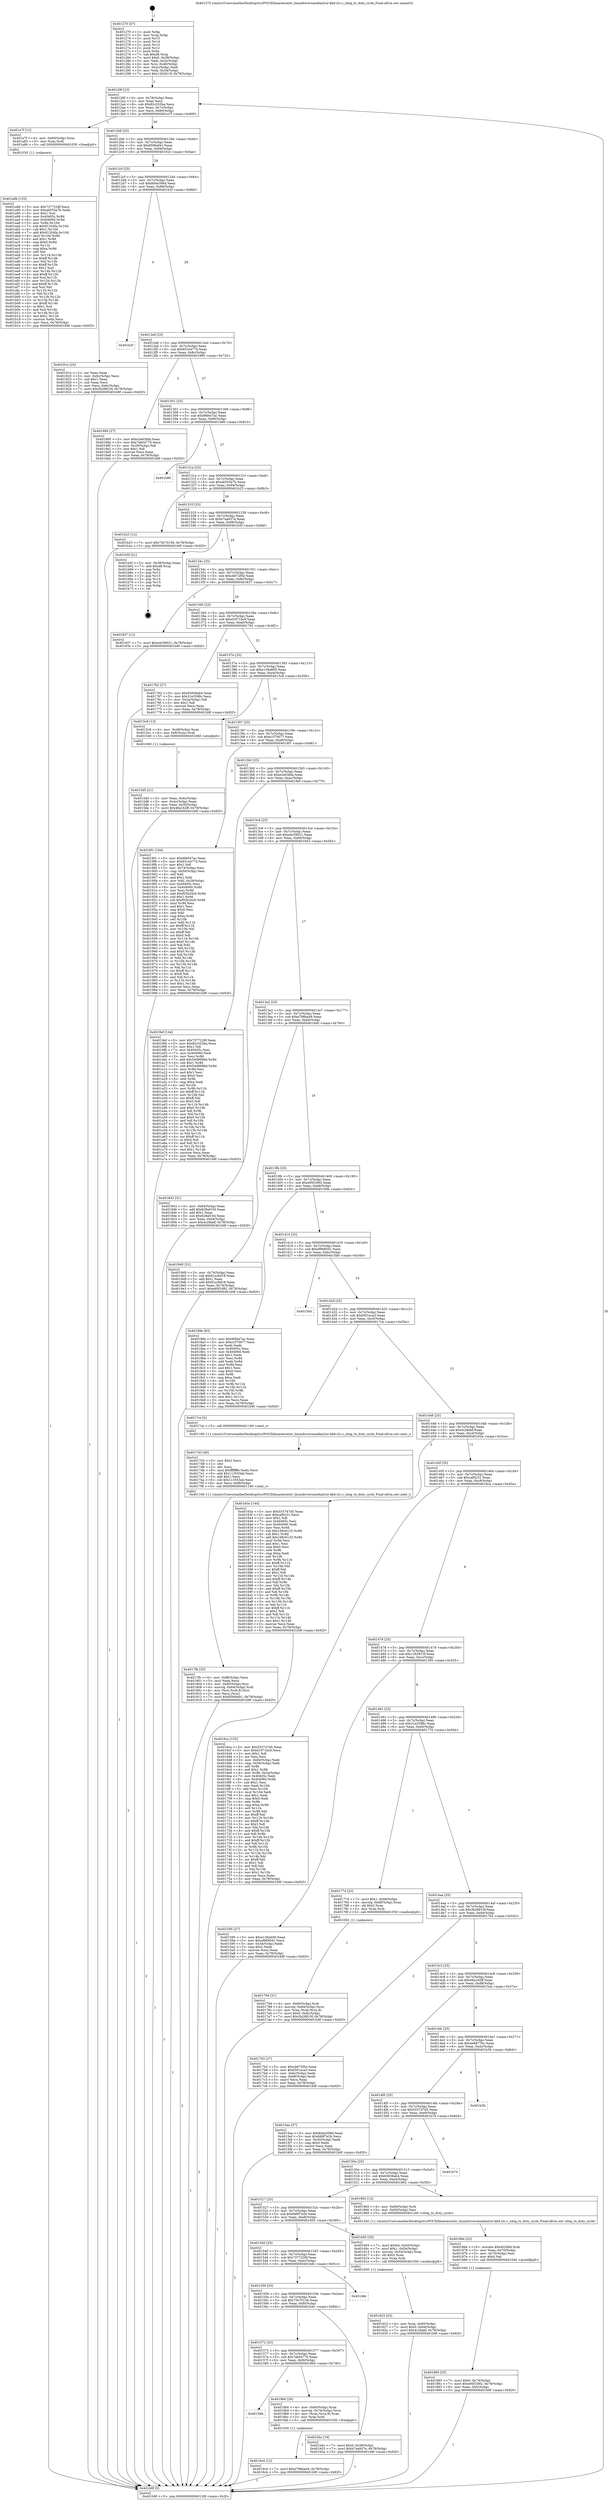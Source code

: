 digraph "0x401270" {
  label = "0x401270 (/mnt/c/Users/mathe/Desktop/tcc/POCII/binaries/extr_linuxdriversmediai2cir-kbd-i2c.c_zilog_tx_duty_cycle_Final-ollvm.out::main(0))"
  labelloc = "t"
  node[shape=record]

  Entry [label="",width=0.3,height=0.3,shape=circle,fillcolor=black,style=filled]
  "0x40129f" [label="{
     0x40129f [23]\l
     | [instrs]\l
     &nbsp;&nbsp;0x40129f \<+3\>: mov -0x78(%rbp),%eax\l
     &nbsp;&nbsp;0x4012a2 \<+2\>: mov %eax,%ecx\l
     &nbsp;&nbsp;0x4012a4 \<+6\>: sub $0x82c553ba,%ecx\l
     &nbsp;&nbsp;0x4012aa \<+3\>: mov %eax,-0x7c(%rbp)\l
     &nbsp;&nbsp;0x4012ad \<+3\>: mov %ecx,-0x80(%rbp)\l
     &nbsp;&nbsp;0x4012b0 \<+6\>: je 0000000000401a7f \<main+0x80f\>\l
  }"]
  "0x401a7f" [label="{
     0x401a7f [12]\l
     | [instrs]\l
     &nbsp;&nbsp;0x401a7f \<+4\>: mov -0x60(%rbp),%rax\l
     &nbsp;&nbsp;0x401a83 \<+3\>: mov %rax,%rdi\l
     &nbsp;&nbsp;0x401a86 \<+5\>: call 0000000000401030 \<free@plt\>\l
     | [calls]\l
     &nbsp;&nbsp;0x401030 \{1\} (unknown)\l
  }"]
  "0x4012b6" [label="{
     0x4012b6 [25]\l
     | [instrs]\l
     &nbsp;&nbsp;0x4012b6 \<+5\>: jmp 00000000004012bb \<main+0x4b\>\l
     &nbsp;&nbsp;0x4012bb \<+3\>: mov -0x7c(%rbp),%eax\l
     &nbsp;&nbsp;0x4012be \<+5\>: sub $0x8590af41,%eax\l
     &nbsp;&nbsp;0x4012c3 \<+6\>: mov %eax,-0x84(%rbp)\l
     &nbsp;&nbsp;0x4012c9 \<+6\>: je 000000000040181e \<main+0x5ae\>\l
  }"]
  Exit [label="",width=0.3,height=0.3,shape=circle,fillcolor=black,style=filled,peripheries=2]
  "0x40181e" [label="{
     0x40181e [25]\l
     | [instrs]\l
     &nbsp;&nbsp;0x40181e \<+2\>: xor %eax,%eax\l
     &nbsp;&nbsp;0x401820 \<+3\>: mov -0x6c(%rbp),%ecx\l
     &nbsp;&nbsp;0x401823 \<+3\>: sub $0x1,%eax\l
     &nbsp;&nbsp;0x401826 \<+2\>: sub %eax,%ecx\l
     &nbsp;&nbsp;0x401828 \<+3\>: mov %ecx,-0x6c(%rbp)\l
     &nbsp;&nbsp;0x40182b \<+7\>: movl $0x3b28810f,-0x78(%rbp)\l
     &nbsp;&nbsp;0x401832 \<+5\>: jmp 0000000000401b9f \<main+0x92f\>\l
  }"]
  "0x4012cf" [label="{
     0x4012cf [25]\l
     | [instrs]\l
     &nbsp;&nbsp;0x4012cf \<+5\>: jmp 00000000004012d4 \<main+0x64\>\l
     &nbsp;&nbsp;0x4012d4 \<+3\>: mov -0x7c(%rbp),%eax\l
     &nbsp;&nbsp;0x4012d7 \<+5\>: sub $0x8d4e399d,%eax\l
     &nbsp;&nbsp;0x4012dc \<+6\>: mov %eax,-0x88(%rbp)\l
     &nbsp;&nbsp;0x4012e2 \<+6\>: je 0000000000401b2f \<main+0x8bf\>\l
  }"]
  "0x401a8b" [label="{
     0x401a8b [152]\l
     | [instrs]\l
     &nbsp;&nbsp;0x401a8b \<+5\>: mov $0x7377228f,%ecx\l
     &nbsp;&nbsp;0x401a90 \<+5\>: mov $0xab555a7b,%edx\l
     &nbsp;&nbsp;0x401a95 \<+3\>: mov $0x1,%sil\l
     &nbsp;&nbsp;0x401a98 \<+8\>: mov 0x40405c,%r8d\l
     &nbsp;&nbsp;0x401aa0 \<+8\>: mov 0x404060,%r9d\l
     &nbsp;&nbsp;0x401aa8 \<+3\>: mov %r8d,%r10d\l
     &nbsp;&nbsp;0x401aab \<+7\>: sub $0x91204fa,%r10d\l
     &nbsp;&nbsp;0x401ab2 \<+4\>: sub $0x1,%r10d\l
     &nbsp;&nbsp;0x401ab6 \<+7\>: add $0x91204fa,%r10d\l
     &nbsp;&nbsp;0x401abd \<+4\>: imul %r10d,%r8d\l
     &nbsp;&nbsp;0x401ac1 \<+4\>: and $0x1,%r8d\l
     &nbsp;&nbsp;0x401ac5 \<+4\>: cmp $0x0,%r8d\l
     &nbsp;&nbsp;0x401ac9 \<+4\>: sete %r11b\l
     &nbsp;&nbsp;0x401acd \<+4\>: cmp $0xa,%r9d\l
     &nbsp;&nbsp;0x401ad1 \<+3\>: setl %bl\l
     &nbsp;&nbsp;0x401ad4 \<+3\>: mov %r11b,%r14b\l
     &nbsp;&nbsp;0x401ad7 \<+4\>: xor $0xff,%r14b\l
     &nbsp;&nbsp;0x401adb \<+3\>: mov %bl,%r15b\l
     &nbsp;&nbsp;0x401ade \<+4\>: xor $0xff,%r15b\l
     &nbsp;&nbsp;0x401ae2 \<+4\>: xor $0x1,%sil\l
     &nbsp;&nbsp;0x401ae6 \<+3\>: mov %r14b,%r12b\l
     &nbsp;&nbsp;0x401ae9 \<+4\>: and $0xff,%r12b\l
     &nbsp;&nbsp;0x401aed \<+3\>: and %sil,%r11b\l
     &nbsp;&nbsp;0x401af0 \<+3\>: mov %r15b,%r13b\l
     &nbsp;&nbsp;0x401af3 \<+4\>: and $0xff,%r13b\l
     &nbsp;&nbsp;0x401af7 \<+3\>: and %sil,%bl\l
     &nbsp;&nbsp;0x401afa \<+3\>: or %r11b,%r12b\l
     &nbsp;&nbsp;0x401afd \<+3\>: or %bl,%r13b\l
     &nbsp;&nbsp;0x401b00 \<+3\>: xor %r13b,%r12b\l
     &nbsp;&nbsp;0x401b03 \<+3\>: or %r15b,%r14b\l
     &nbsp;&nbsp;0x401b06 \<+4\>: xor $0xff,%r14b\l
     &nbsp;&nbsp;0x401b0a \<+4\>: or $0x1,%sil\l
     &nbsp;&nbsp;0x401b0e \<+3\>: and %sil,%r14b\l
     &nbsp;&nbsp;0x401b11 \<+3\>: or %r14b,%r12b\l
     &nbsp;&nbsp;0x401b14 \<+4\>: test $0x1,%r12b\l
     &nbsp;&nbsp;0x401b18 \<+3\>: cmovne %edx,%ecx\l
     &nbsp;&nbsp;0x401b1b \<+3\>: mov %ecx,-0x78(%rbp)\l
     &nbsp;&nbsp;0x401b1e \<+5\>: jmp 0000000000401b9f \<main+0x92f\>\l
  }"]
  "0x401b2f" [label="{
     0x401b2f\l
  }", style=dashed]
  "0x4012e8" [label="{
     0x4012e8 [25]\l
     | [instrs]\l
     &nbsp;&nbsp;0x4012e8 \<+5\>: jmp 00000000004012ed \<main+0x7d\>\l
     &nbsp;&nbsp;0x4012ed \<+3\>: mov -0x7c(%rbp),%eax\l
     &nbsp;&nbsp;0x4012f0 \<+5\>: sub $0x931e4774,%eax\l
     &nbsp;&nbsp;0x4012f5 \<+6\>: mov %eax,-0x8c(%rbp)\l
     &nbsp;&nbsp;0x4012fb \<+6\>: je 0000000000401995 \<main+0x725\>\l
  }"]
  "0x4019c4" [label="{
     0x4019c4 [12]\l
     | [instrs]\l
     &nbsp;&nbsp;0x4019c4 \<+7\>: movl $0xe798ba49,-0x78(%rbp)\l
     &nbsp;&nbsp;0x4019cb \<+5\>: jmp 0000000000401b9f \<main+0x92f\>\l
  }"]
  "0x401995" [label="{
     0x401995 [27]\l
     | [instrs]\l
     &nbsp;&nbsp;0x401995 \<+5\>: mov $0xe2e63bfa,%eax\l
     &nbsp;&nbsp;0x40199a \<+5\>: mov $0x7ab04770,%ecx\l
     &nbsp;&nbsp;0x40199f \<+3\>: mov -0x29(%rbp),%dl\l
     &nbsp;&nbsp;0x4019a2 \<+3\>: test $0x1,%dl\l
     &nbsp;&nbsp;0x4019a5 \<+3\>: cmovne %ecx,%eax\l
     &nbsp;&nbsp;0x4019a8 \<+3\>: mov %eax,-0x78(%rbp)\l
     &nbsp;&nbsp;0x4019ab \<+5\>: jmp 0000000000401b9f \<main+0x92f\>\l
  }"]
  "0x401301" [label="{
     0x401301 [25]\l
     | [instrs]\l
     &nbsp;&nbsp;0x401301 \<+5\>: jmp 0000000000401306 \<main+0x96\>\l
     &nbsp;&nbsp;0x401306 \<+3\>: mov -0x7c(%rbp),%eax\l
     &nbsp;&nbsp;0x401309 \<+5\>: sub $0x9f4647ac,%eax\l
     &nbsp;&nbsp;0x40130e \<+6\>: mov %eax,-0x90(%rbp)\l
     &nbsp;&nbsp;0x401314 \<+6\>: je 0000000000401b80 \<main+0x910\>\l
  }"]
  "0x40158b" [label="{
     0x40158b\l
  }", style=dashed]
  "0x401b80" [label="{
     0x401b80\l
  }", style=dashed]
  "0x40131a" [label="{
     0x40131a [25]\l
     | [instrs]\l
     &nbsp;&nbsp;0x40131a \<+5\>: jmp 000000000040131f \<main+0xaf\>\l
     &nbsp;&nbsp;0x40131f \<+3\>: mov -0x7c(%rbp),%eax\l
     &nbsp;&nbsp;0x401322 \<+5\>: sub $0xab555a7b,%eax\l
     &nbsp;&nbsp;0x401327 \<+6\>: mov %eax,-0x94(%rbp)\l
     &nbsp;&nbsp;0x40132d \<+6\>: je 0000000000401b23 \<main+0x8b3\>\l
  }"]
  "0x4019b0" [label="{
     0x4019b0 [20]\l
     | [instrs]\l
     &nbsp;&nbsp;0x4019b0 \<+4\>: mov -0x60(%rbp),%rax\l
     &nbsp;&nbsp;0x4019b4 \<+4\>: movslq -0x74(%rbp),%rcx\l
     &nbsp;&nbsp;0x4019b8 \<+4\>: mov (%rax,%rcx,8),%rax\l
     &nbsp;&nbsp;0x4019bc \<+3\>: mov %rax,%rdi\l
     &nbsp;&nbsp;0x4019bf \<+5\>: call 0000000000401030 \<free@plt\>\l
     | [calls]\l
     &nbsp;&nbsp;0x401030 \{1\} (unknown)\l
  }"]
  "0x401b23" [label="{
     0x401b23 [12]\l
     | [instrs]\l
     &nbsp;&nbsp;0x401b23 \<+7\>: movl $0x75e70136,-0x78(%rbp)\l
     &nbsp;&nbsp;0x401b2a \<+5\>: jmp 0000000000401b9f \<main+0x92f\>\l
  }"]
  "0x401333" [label="{
     0x401333 [25]\l
     | [instrs]\l
     &nbsp;&nbsp;0x401333 \<+5\>: jmp 0000000000401338 \<main+0xc8\>\l
     &nbsp;&nbsp;0x401338 \<+3\>: mov -0x7c(%rbp),%eax\l
     &nbsp;&nbsp;0x40133b \<+5\>: sub $0xb7aa937e,%eax\l
     &nbsp;&nbsp;0x401340 \<+6\>: mov %eax,-0x98(%rbp)\l
     &nbsp;&nbsp;0x401346 \<+6\>: je 0000000000401b5f \<main+0x8ef\>\l
  }"]
  "0x401572" [label="{
     0x401572 [25]\l
     | [instrs]\l
     &nbsp;&nbsp;0x401572 \<+5\>: jmp 0000000000401577 \<main+0x307\>\l
     &nbsp;&nbsp;0x401577 \<+3\>: mov -0x7c(%rbp),%eax\l
     &nbsp;&nbsp;0x40157a \<+5\>: sub $0x7ab04770,%eax\l
     &nbsp;&nbsp;0x40157f \<+6\>: mov %eax,-0xf4(%rbp)\l
     &nbsp;&nbsp;0x401585 \<+6\>: je 00000000004019b0 \<main+0x740\>\l
  }"]
  "0x401b5f" [label="{
     0x401b5f [21]\l
     | [instrs]\l
     &nbsp;&nbsp;0x401b5f \<+3\>: mov -0x38(%rbp),%eax\l
     &nbsp;&nbsp;0x401b62 \<+7\>: add $0xd8,%rsp\l
     &nbsp;&nbsp;0x401b69 \<+1\>: pop %rbx\l
     &nbsp;&nbsp;0x401b6a \<+2\>: pop %r12\l
     &nbsp;&nbsp;0x401b6c \<+2\>: pop %r13\l
     &nbsp;&nbsp;0x401b6e \<+2\>: pop %r14\l
     &nbsp;&nbsp;0x401b70 \<+2\>: pop %r15\l
     &nbsp;&nbsp;0x401b72 \<+1\>: pop %rbp\l
     &nbsp;&nbsp;0x401b73 \<+1\>: ret\l
  }"]
  "0x40134c" [label="{
     0x40134c [25]\l
     | [instrs]\l
     &nbsp;&nbsp;0x40134c \<+5\>: jmp 0000000000401351 \<main+0xe1\>\l
     &nbsp;&nbsp;0x401351 \<+3\>: mov -0x7c(%rbp),%eax\l
     &nbsp;&nbsp;0x401354 \<+5\>: sub $0xcb672f5e,%eax\l
     &nbsp;&nbsp;0x401359 \<+6\>: mov %eax,-0x9c(%rbp)\l
     &nbsp;&nbsp;0x40135f \<+6\>: je 0000000000401837 \<main+0x5c7\>\l
  }"]
  "0x401b4c" [label="{
     0x401b4c [19]\l
     | [instrs]\l
     &nbsp;&nbsp;0x401b4c \<+7\>: movl $0x0,-0x38(%rbp)\l
     &nbsp;&nbsp;0x401b53 \<+7\>: movl $0xb7aa937e,-0x78(%rbp)\l
     &nbsp;&nbsp;0x401b5a \<+5\>: jmp 0000000000401b9f \<main+0x92f\>\l
  }"]
  "0x401837" [label="{
     0x401837 [12]\l
     | [instrs]\l
     &nbsp;&nbsp;0x401837 \<+7\>: movl $0xe4c59021,-0x78(%rbp)\l
     &nbsp;&nbsp;0x40183e \<+5\>: jmp 0000000000401b9f \<main+0x92f\>\l
  }"]
  "0x401365" [label="{
     0x401365 [25]\l
     | [instrs]\l
     &nbsp;&nbsp;0x401365 \<+5\>: jmp 000000000040136a \<main+0xfa\>\l
     &nbsp;&nbsp;0x40136a \<+3\>: mov -0x7c(%rbp),%eax\l
     &nbsp;&nbsp;0x40136d \<+5\>: sub $0xd1971bc9,%eax\l
     &nbsp;&nbsp;0x401372 \<+6\>: mov %eax,-0xa0(%rbp)\l
     &nbsp;&nbsp;0x401378 \<+6\>: je 0000000000401762 \<main+0x4f2\>\l
  }"]
  "0x401559" [label="{
     0x401559 [25]\l
     | [instrs]\l
     &nbsp;&nbsp;0x401559 \<+5\>: jmp 000000000040155e \<main+0x2ee\>\l
     &nbsp;&nbsp;0x40155e \<+3\>: mov -0x7c(%rbp),%eax\l
     &nbsp;&nbsp;0x401561 \<+5\>: sub $0x75e70136,%eax\l
     &nbsp;&nbsp;0x401566 \<+6\>: mov %eax,-0xf0(%rbp)\l
     &nbsp;&nbsp;0x40156c \<+6\>: je 0000000000401b4c \<main+0x8dc\>\l
  }"]
  "0x401762" [label="{
     0x401762 [27]\l
     | [instrs]\l
     &nbsp;&nbsp;0x401762 \<+5\>: mov $0x65836ab4,%eax\l
     &nbsp;&nbsp;0x401767 \<+5\>: mov $0x31e2598c,%ecx\l
     &nbsp;&nbsp;0x40176c \<+3\>: mov -0x2a(%rbp),%dl\l
     &nbsp;&nbsp;0x40176f \<+3\>: test $0x1,%dl\l
     &nbsp;&nbsp;0x401772 \<+3\>: cmovne %ecx,%eax\l
     &nbsp;&nbsp;0x401775 \<+3\>: mov %eax,-0x78(%rbp)\l
     &nbsp;&nbsp;0x401778 \<+5\>: jmp 0000000000401b9f \<main+0x92f\>\l
  }"]
  "0x40137e" [label="{
     0x40137e [25]\l
     | [instrs]\l
     &nbsp;&nbsp;0x40137e \<+5\>: jmp 0000000000401383 \<main+0x113\>\l
     &nbsp;&nbsp;0x401383 \<+3\>: mov -0x7c(%rbp),%eax\l
     &nbsp;&nbsp;0x401386 \<+5\>: sub $0xe136a600,%eax\l
     &nbsp;&nbsp;0x40138b \<+6\>: mov %eax,-0xa4(%rbp)\l
     &nbsp;&nbsp;0x401391 \<+6\>: je 00000000004015c8 \<main+0x358\>\l
  }"]
  "0x401b8c" [label="{
     0x401b8c\l
  }", style=dashed]
  "0x4015c8" [label="{
     0x4015c8 [13]\l
     | [instrs]\l
     &nbsp;&nbsp;0x4015c8 \<+4\>: mov -0x48(%rbp),%rax\l
     &nbsp;&nbsp;0x4015cc \<+4\>: mov 0x8(%rax),%rdi\l
     &nbsp;&nbsp;0x4015d0 \<+5\>: call 0000000000401060 \<atoi@plt\>\l
     | [calls]\l
     &nbsp;&nbsp;0x401060 \{1\} (unknown)\l
  }"]
  "0x401397" [label="{
     0x401397 [25]\l
     | [instrs]\l
     &nbsp;&nbsp;0x401397 \<+5\>: jmp 000000000040139c \<main+0x12c\>\l
     &nbsp;&nbsp;0x40139c \<+3\>: mov -0x7c(%rbp),%eax\l
     &nbsp;&nbsp;0x40139f \<+5\>: sub $0xe1f75677,%eax\l
     &nbsp;&nbsp;0x4013a4 \<+6\>: mov %eax,-0xa8(%rbp)\l
     &nbsp;&nbsp;0x4013aa \<+6\>: je 00000000004018f1 \<main+0x681\>\l
  }"]
  "0x401885" [label="{
     0x401885 [25]\l
     | [instrs]\l
     &nbsp;&nbsp;0x401885 \<+7\>: movl $0x0,-0x74(%rbp)\l
     &nbsp;&nbsp;0x40188c \<+7\>: movl $0xe95f1892,-0x78(%rbp)\l
     &nbsp;&nbsp;0x401893 \<+6\>: mov %eax,-0xfc(%rbp)\l
     &nbsp;&nbsp;0x401899 \<+5\>: jmp 0000000000401b9f \<main+0x92f\>\l
  }"]
  "0x4018f1" [label="{
     0x4018f1 [164]\l
     | [instrs]\l
     &nbsp;&nbsp;0x4018f1 \<+5\>: mov $0x9f4647ac,%eax\l
     &nbsp;&nbsp;0x4018f6 \<+5\>: mov $0x931e4774,%ecx\l
     &nbsp;&nbsp;0x4018fb \<+2\>: mov $0x1,%dl\l
     &nbsp;&nbsp;0x4018fd \<+3\>: mov -0x74(%rbp),%esi\l
     &nbsp;&nbsp;0x401900 \<+3\>: cmp -0x54(%rbp),%esi\l
     &nbsp;&nbsp;0x401903 \<+4\>: setl %dil\l
     &nbsp;&nbsp;0x401907 \<+4\>: and $0x1,%dil\l
     &nbsp;&nbsp;0x40190b \<+4\>: mov %dil,-0x29(%rbp)\l
     &nbsp;&nbsp;0x40190f \<+7\>: mov 0x40405c,%esi\l
     &nbsp;&nbsp;0x401916 \<+8\>: mov 0x404060,%r8d\l
     &nbsp;&nbsp;0x40191e \<+3\>: mov %esi,%r9d\l
     &nbsp;&nbsp;0x401921 \<+7\>: add $0xf03b20c6,%r9d\l
     &nbsp;&nbsp;0x401928 \<+4\>: sub $0x1,%r9d\l
     &nbsp;&nbsp;0x40192c \<+7\>: sub $0xf03b20c6,%r9d\l
     &nbsp;&nbsp;0x401933 \<+4\>: imul %r9d,%esi\l
     &nbsp;&nbsp;0x401937 \<+3\>: and $0x1,%esi\l
     &nbsp;&nbsp;0x40193a \<+3\>: cmp $0x0,%esi\l
     &nbsp;&nbsp;0x40193d \<+4\>: sete %dil\l
     &nbsp;&nbsp;0x401941 \<+4\>: cmp $0xa,%r8d\l
     &nbsp;&nbsp;0x401945 \<+4\>: setl %r10b\l
     &nbsp;&nbsp;0x401949 \<+3\>: mov %dil,%r11b\l
     &nbsp;&nbsp;0x40194c \<+4\>: xor $0xff,%r11b\l
     &nbsp;&nbsp;0x401950 \<+3\>: mov %r10b,%bl\l
     &nbsp;&nbsp;0x401953 \<+3\>: xor $0xff,%bl\l
     &nbsp;&nbsp;0x401956 \<+3\>: xor $0x0,%dl\l
     &nbsp;&nbsp;0x401959 \<+3\>: mov %r11b,%r14b\l
     &nbsp;&nbsp;0x40195c \<+4\>: and $0x0,%r14b\l
     &nbsp;&nbsp;0x401960 \<+3\>: and %dl,%dil\l
     &nbsp;&nbsp;0x401963 \<+3\>: mov %bl,%r15b\l
     &nbsp;&nbsp;0x401966 \<+4\>: and $0x0,%r15b\l
     &nbsp;&nbsp;0x40196a \<+3\>: and %dl,%r10b\l
     &nbsp;&nbsp;0x40196d \<+3\>: or %dil,%r14b\l
     &nbsp;&nbsp;0x401970 \<+3\>: or %r10b,%r15b\l
     &nbsp;&nbsp;0x401973 \<+3\>: xor %r15b,%r14b\l
     &nbsp;&nbsp;0x401976 \<+3\>: or %bl,%r11b\l
     &nbsp;&nbsp;0x401979 \<+4\>: xor $0xff,%r11b\l
     &nbsp;&nbsp;0x40197d \<+3\>: or $0x0,%dl\l
     &nbsp;&nbsp;0x401980 \<+3\>: and %dl,%r11b\l
     &nbsp;&nbsp;0x401983 \<+3\>: or %r11b,%r14b\l
     &nbsp;&nbsp;0x401986 \<+4\>: test $0x1,%r14b\l
     &nbsp;&nbsp;0x40198a \<+3\>: cmovne %ecx,%eax\l
     &nbsp;&nbsp;0x40198d \<+3\>: mov %eax,-0x78(%rbp)\l
     &nbsp;&nbsp;0x401990 \<+5\>: jmp 0000000000401b9f \<main+0x92f\>\l
  }"]
  "0x4013b0" [label="{
     0x4013b0 [25]\l
     | [instrs]\l
     &nbsp;&nbsp;0x4013b0 \<+5\>: jmp 00000000004013b5 \<main+0x145\>\l
     &nbsp;&nbsp;0x4013b5 \<+3\>: mov -0x7c(%rbp),%eax\l
     &nbsp;&nbsp;0x4013b8 \<+5\>: sub $0xe2e63bfa,%eax\l
     &nbsp;&nbsp;0x4013bd \<+6\>: mov %eax,-0xac(%rbp)\l
     &nbsp;&nbsp;0x4013c3 \<+6\>: je 00000000004019ef \<main+0x77f\>\l
  }"]
  "0x40186e" [label="{
     0x40186e [23]\l
     | [instrs]\l
     &nbsp;&nbsp;0x40186e \<+10\>: movabs $0x4020b6,%rdi\l
     &nbsp;&nbsp;0x401878 \<+3\>: mov %eax,-0x70(%rbp)\l
     &nbsp;&nbsp;0x40187b \<+3\>: mov -0x70(%rbp),%esi\l
     &nbsp;&nbsp;0x40187e \<+2\>: mov $0x0,%al\l
     &nbsp;&nbsp;0x401880 \<+5\>: call 0000000000401040 \<printf@plt\>\l
     | [calls]\l
     &nbsp;&nbsp;0x401040 \{1\} (unknown)\l
  }"]
  "0x4019ef" [label="{
     0x4019ef [144]\l
     | [instrs]\l
     &nbsp;&nbsp;0x4019ef \<+5\>: mov $0x7377228f,%eax\l
     &nbsp;&nbsp;0x4019f4 \<+5\>: mov $0x82c553ba,%ecx\l
     &nbsp;&nbsp;0x4019f9 \<+2\>: mov $0x1,%dl\l
     &nbsp;&nbsp;0x4019fb \<+7\>: mov 0x40405c,%esi\l
     &nbsp;&nbsp;0x401a02 \<+7\>: mov 0x404060,%edi\l
     &nbsp;&nbsp;0x401a09 \<+3\>: mov %esi,%r8d\l
     &nbsp;&nbsp;0x401a0c \<+7\>: add $0x54d969bd,%r8d\l
     &nbsp;&nbsp;0x401a13 \<+4\>: sub $0x1,%r8d\l
     &nbsp;&nbsp;0x401a17 \<+7\>: sub $0x54d969bd,%r8d\l
     &nbsp;&nbsp;0x401a1e \<+4\>: imul %r8d,%esi\l
     &nbsp;&nbsp;0x401a22 \<+3\>: and $0x1,%esi\l
     &nbsp;&nbsp;0x401a25 \<+3\>: cmp $0x0,%esi\l
     &nbsp;&nbsp;0x401a28 \<+4\>: sete %r9b\l
     &nbsp;&nbsp;0x401a2c \<+3\>: cmp $0xa,%edi\l
     &nbsp;&nbsp;0x401a2f \<+4\>: setl %r10b\l
     &nbsp;&nbsp;0x401a33 \<+3\>: mov %r9b,%r11b\l
     &nbsp;&nbsp;0x401a36 \<+4\>: xor $0xff,%r11b\l
     &nbsp;&nbsp;0x401a3a \<+3\>: mov %r10b,%bl\l
     &nbsp;&nbsp;0x401a3d \<+3\>: xor $0xff,%bl\l
     &nbsp;&nbsp;0x401a40 \<+3\>: xor $0x0,%dl\l
     &nbsp;&nbsp;0x401a43 \<+3\>: mov %r11b,%r14b\l
     &nbsp;&nbsp;0x401a46 \<+4\>: and $0x0,%r14b\l
     &nbsp;&nbsp;0x401a4a \<+3\>: and %dl,%r9b\l
     &nbsp;&nbsp;0x401a4d \<+3\>: mov %bl,%r15b\l
     &nbsp;&nbsp;0x401a50 \<+4\>: and $0x0,%r15b\l
     &nbsp;&nbsp;0x401a54 \<+3\>: and %dl,%r10b\l
     &nbsp;&nbsp;0x401a57 \<+3\>: or %r9b,%r14b\l
     &nbsp;&nbsp;0x401a5a \<+3\>: or %r10b,%r15b\l
     &nbsp;&nbsp;0x401a5d \<+3\>: xor %r15b,%r14b\l
     &nbsp;&nbsp;0x401a60 \<+3\>: or %bl,%r11b\l
     &nbsp;&nbsp;0x401a63 \<+4\>: xor $0xff,%r11b\l
     &nbsp;&nbsp;0x401a67 \<+3\>: or $0x0,%dl\l
     &nbsp;&nbsp;0x401a6a \<+3\>: and %dl,%r11b\l
     &nbsp;&nbsp;0x401a6d \<+3\>: or %r11b,%r14b\l
     &nbsp;&nbsp;0x401a70 \<+4\>: test $0x1,%r14b\l
     &nbsp;&nbsp;0x401a74 \<+3\>: cmovne %ecx,%eax\l
     &nbsp;&nbsp;0x401a77 \<+3\>: mov %eax,-0x78(%rbp)\l
     &nbsp;&nbsp;0x401a7a \<+5\>: jmp 0000000000401b9f \<main+0x92f\>\l
  }"]
  "0x4013c9" [label="{
     0x4013c9 [25]\l
     | [instrs]\l
     &nbsp;&nbsp;0x4013c9 \<+5\>: jmp 00000000004013ce \<main+0x15e\>\l
     &nbsp;&nbsp;0x4013ce \<+3\>: mov -0x7c(%rbp),%eax\l
     &nbsp;&nbsp;0x4013d1 \<+5\>: sub $0xe4c59021,%eax\l
     &nbsp;&nbsp;0x4013d6 \<+6\>: mov %eax,-0xb0(%rbp)\l
     &nbsp;&nbsp;0x4013dc \<+6\>: je 0000000000401843 \<main+0x5d3\>\l
  }"]
  "0x4017fb" [label="{
     0x4017fb [35]\l
     | [instrs]\l
     &nbsp;&nbsp;0x4017fb \<+6\>: mov -0xf8(%rbp),%ecx\l
     &nbsp;&nbsp;0x401801 \<+3\>: imul %eax,%ecx\l
     &nbsp;&nbsp;0x401804 \<+4\>: mov -0x60(%rbp),%rsi\l
     &nbsp;&nbsp;0x401808 \<+4\>: movslq -0x64(%rbp),%rdi\l
     &nbsp;&nbsp;0x40180c \<+4\>: mov (%rsi,%rdi,8),%rsi\l
     &nbsp;&nbsp;0x401810 \<+2\>: mov %ecx,(%rsi)\l
     &nbsp;&nbsp;0x401812 \<+7\>: movl $0x8590af41,-0x78(%rbp)\l
     &nbsp;&nbsp;0x401819 \<+5\>: jmp 0000000000401b9f \<main+0x92f\>\l
  }"]
  "0x401843" [label="{
     0x401843 [31]\l
     | [instrs]\l
     &nbsp;&nbsp;0x401843 \<+3\>: mov -0x64(%rbp),%eax\l
     &nbsp;&nbsp;0x401846 \<+5\>: add $0x628af10d,%eax\l
     &nbsp;&nbsp;0x40184b \<+3\>: add $0x1,%eax\l
     &nbsp;&nbsp;0x40184e \<+5\>: sub $0x628af10d,%eax\l
     &nbsp;&nbsp;0x401853 \<+3\>: mov %eax,-0x64(%rbp)\l
     &nbsp;&nbsp;0x401856 \<+7\>: movl $0x4c28abf,-0x78(%rbp)\l
     &nbsp;&nbsp;0x40185d \<+5\>: jmp 0000000000401b9f \<main+0x92f\>\l
  }"]
  "0x4013e2" [label="{
     0x4013e2 [25]\l
     | [instrs]\l
     &nbsp;&nbsp;0x4013e2 \<+5\>: jmp 00000000004013e7 \<main+0x177\>\l
     &nbsp;&nbsp;0x4013e7 \<+3\>: mov -0x7c(%rbp),%eax\l
     &nbsp;&nbsp;0x4013ea \<+5\>: sub $0xe798ba49,%eax\l
     &nbsp;&nbsp;0x4013ef \<+6\>: mov %eax,-0xb4(%rbp)\l
     &nbsp;&nbsp;0x4013f5 \<+6\>: je 00000000004019d0 \<main+0x760\>\l
  }"]
  "0x4017d3" [label="{
     0x4017d3 [40]\l
     | [instrs]\l
     &nbsp;&nbsp;0x4017d3 \<+5\>: mov $0x2,%ecx\l
     &nbsp;&nbsp;0x4017d8 \<+1\>: cltd\l
     &nbsp;&nbsp;0x4017d9 \<+2\>: idiv %ecx\l
     &nbsp;&nbsp;0x4017db \<+6\>: imul $0xfffffffe,%edx,%ecx\l
     &nbsp;&nbsp;0x4017e1 \<+6\>: add $0x113553ab,%ecx\l
     &nbsp;&nbsp;0x4017e7 \<+3\>: add $0x1,%ecx\l
     &nbsp;&nbsp;0x4017ea \<+6\>: sub $0x113553ab,%ecx\l
     &nbsp;&nbsp;0x4017f0 \<+6\>: mov %ecx,-0xf8(%rbp)\l
     &nbsp;&nbsp;0x4017f6 \<+5\>: call 0000000000401160 \<next_i\>\l
     | [calls]\l
     &nbsp;&nbsp;0x401160 \{1\} (/mnt/c/Users/mathe/Desktop/tcc/POCII/binaries/extr_linuxdriversmediai2cir-kbd-i2c.c_zilog_tx_duty_cycle_Final-ollvm.out::next_i)\l
  }"]
  "0x4019d0" [label="{
     0x4019d0 [31]\l
     | [instrs]\l
     &nbsp;&nbsp;0x4019d0 \<+3\>: mov -0x74(%rbp),%eax\l
     &nbsp;&nbsp;0x4019d3 \<+5\>: sub $0x81a3bf18,%eax\l
     &nbsp;&nbsp;0x4019d8 \<+3\>: add $0x1,%eax\l
     &nbsp;&nbsp;0x4019db \<+5\>: add $0x81a3bf18,%eax\l
     &nbsp;&nbsp;0x4019e0 \<+3\>: mov %eax,-0x74(%rbp)\l
     &nbsp;&nbsp;0x4019e3 \<+7\>: movl $0xe95f1892,-0x78(%rbp)\l
     &nbsp;&nbsp;0x4019ea \<+5\>: jmp 0000000000401b9f \<main+0x92f\>\l
  }"]
  "0x4013fb" [label="{
     0x4013fb [25]\l
     | [instrs]\l
     &nbsp;&nbsp;0x4013fb \<+5\>: jmp 0000000000401400 \<main+0x190\>\l
     &nbsp;&nbsp;0x401400 \<+3\>: mov -0x7c(%rbp),%eax\l
     &nbsp;&nbsp;0x401403 \<+5\>: sub $0xe95f1892,%eax\l
     &nbsp;&nbsp;0x401408 \<+6\>: mov %eax,-0xb8(%rbp)\l
     &nbsp;&nbsp;0x40140e \<+6\>: je 000000000040189e \<main+0x62e\>\l
  }"]
  "0x401794" [label="{
     0x401794 [31]\l
     | [instrs]\l
     &nbsp;&nbsp;0x401794 \<+4\>: mov -0x60(%rbp),%rdi\l
     &nbsp;&nbsp;0x401798 \<+4\>: movslq -0x64(%rbp),%rcx\l
     &nbsp;&nbsp;0x40179c \<+4\>: mov %rax,(%rdi,%rcx,8)\l
     &nbsp;&nbsp;0x4017a0 \<+7\>: movl $0x0,-0x6c(%rbp)\l
     &nbsp;&nbsp;0x4017a7 \<+7\>: movl $0x3b28810f,-0x78(%rbp)\l
     &nbsp;&nbsp;0x4017ae \<+5\>: jmp 0000000000401b9f \<main+0x92f\>\l
  }"]
  "0x40189e" [label="{
     0x40189e [83]\l
     | [instrs]\l
     &nbsp;&nbsp;0x40189e \<+5\>: mov $0x9f4647ac,%eax\l
     &nbsp;&nbsp;0x4018a3 \<+5\>: mov $0xe1f75677,%ecx\l
     &nbsp;&nbsp;0x4018a8 \<+2\>: xor %edx,%edx\l
     &nbsp;&nbsp;0x4018aa \<+7\>: mov 0x40405c,%esi\l
     &nbsp;&nbsp;0x4018b1 \<+7\>: mov 0x404060,%edi\l
     &nbsp;&nbsp;0x4018b8 \<+3\>: sub $0x1,%edx\l
     &nbsp;&nbsp;0x4018bb \<+3\>: mov %esi,%r8d\l
     &nbsp;&nbsp;0x4018be \<+3\>: add %edx,%r8d\l
     &nbsp;&nbsp;0x4018c1 \<+4\>: imul %r8d,%esi\l
     &nbsp;&nbsp;0x4018c5 \<+3\>: and $0x1,%esi\l
     &nbsp;&nbsp;0x4018c8 \<+3\>: cmp $0x0,%esi\l
     &nbsp;&nbsp;0x4018cb \<+4\>: sete %r9b\l
     &nbsp;&nbsp;0x4018cf \<+3\>: cmp $0xa,%edi\l
     &nbsp;&nbsp;0x4018d2 \<+4\>: setl %r10b\l
     &nbsp;&nbsp;0x4018d6 \<+3\>: mov %r9b,%r11b\l
     &nbsp;&nbsp;0x4018d9 \<+3\>: and %r10b,%r11b\l
     &nbsp;&nbsp;0x4018dc \<+3\>: xor %r10b,%r9b\l
     &nbsp;&nbsp;0x4018df \<+3\>: or %r9b,%r11b\l
     &nbsp;&nbsp;0x4018e2 \<+4\>: test $0x1,%r11b\l
     &nbsp;&nbsp;0x4018e6 \<+3\>: cmovne %ecx,%eax\l
     &nbsp;&nbsp;0x4018e9 \<+3\>: mov %eax,-0x78(%rbp)\l
     &nbsp;&nbsp;0x4018ec \<+5\>: jmp 0000000000401b9f \<main+0x92f\>\l
  }"]
  "0x401414" [label="{
     0x401414 [25]\l
     | [instrs]\l
     &nbsp;&nbsp;0x401414 \<+5\>: jmp 0000000000401419 \<main+0x1a9\>\l
     &nbsp;&nbsp;0x401419 \<+3\>: mov -0x7c(%rbp),%eax\l
     &nbsp;&nbsp;0x40141c \<+5\>: sub $0xef9685d1,%eax\l
     &nbsp;&nbsp;0x401421 \<+6\>: mov %eax,-0xbc(%rbp)\l
     &nbsp;&nbsp;0x401427 \<+6\>: je 00000000004015b0 \<main+0x340\>\l
  }"]
  "0x401623" [label="{
     0x401623 [23]\l
     | [instrs]\l
     &nbsp;&nbsp;0x401623 \<+4\>: mov %rax,-0x60(%rbp)\l
     &nbsp;&nbsp;0x401627 \<+7\>: movl $0x0,-0x64(%rbp)\l
     &nbsp;&nbsp;0x40162e \<+7\>: movl $0x4c28abf,-0x78(%rbp)\l
     &nbsp;&nbsp;0x401635 \<+5\>: jmp 0000000000401b9f \<main+0x92f\>\l
  }"]
  "0x4015b0" [label="{
     0x4015b0\l
  }", style=dashed]
  "0x40142d" [label="{
     0x40142d [25]\l
     | [instrs]\l
     &nbsp;&nbsp;0x40142d \<+5\>: jmp 0000000000401432 \<main+0x1c2\>\l
     &nbsp;&nbsp;0x401432 \<+3\>: mov -0x7c(%rbp),%eax\l
     &nbsp;&nbsp;0x401435 \<+5\>: sub $0xf301eca3,%eax\l
     &nbsp;&nbsp;0x40143a \<+6\>: mov %eax,-0xc0(%rbp)\l
     &nbsp;&nbsp;0x401440 \<+6\>: je 00000000004017ce \<main+0x55e\>\l
  }"]
  "0x401540" [label="{
     0x401540 [25]\l
     | [instrs]\l
     &nbsp;&nbsp;0x401540 \<+5\>: jmp 0000000000401545 \<main+0x2d5\>\l
     &nbsp;&nbsp;0x401545 \<+3\>: mov -0x7c(%rbp),%eax\l
     &nbsp;&nbsp;0x401548 \<+5\>: sub $0x7377228f,%eax\l
     &nbsp;&nbsp;0x40154d \<+6\>: mov %eax,-0xec(%rbp)\l
     &nbsp;&nbsp;0x401553 \<+6\>: je 0000000000401b8c \<main+0x91c\>\l
  }"]
  "0x4017ce" [label="{
     0x4017ce [5]\l
     | [instrs]\l
     &nbsp;&nbsp;0x4017ce \<+5\>: call 0000000000401160 \<next_i\>\l
     | [calls]\l
     &nbsp;&nbsp;0x401160 \{1\} (/mnt/c/Users/mathe/Desktop/tcc/POCII/binaries/extr_linuxdriversmediai2cir-kbd-i2c.c_zilog_tx_duty_cycle_Final-ollvm.out::next_i)\l
  }"]
  "0x401446" [label="{
     0x401446 [25]\l
     | [instrs]\l
     &nbsp;&nbsp;0x401446 \<+5\>: jmp 000000000040144b \<main+0x1db\>\l
     &nbsp;&nbsp;0x40144b \<+3\>: mov -0x7c(%rbp),%eax\l
     &nbsp;&nbsp;0x40144e \<+5\>: sub $0x4c28abf,%eax\l
     &nbsp;&nbsp;0x401453 \<+6\>: mov %eax,-0xc4(%rbp)\l
     &nbsp;&nbsp;0x401459 \<+6\>: je 000000000040163a \<main+0x3ca\>\l
  }"]
  "0x401605" [label="{
     0x401605 [30]\l
     | [instrs]\l
     &nbsp;&nbsp;0x401605 \<+7\>: movl $0x64,-0x50(%rbp)\l
     &nbsp;&nbsp;0x40160c \<+7\>: movl $0x1,-0x54(%rbp)\l
     &nbsp;&nbsp;0x401613 \<+4\>: movslq -0x54(%rbp),%rax\l
     &nbsp;&nbsp;0x401617 \<+4\>: shl $0x3,%rax\l
     &nbsp;&nbsp;0x40161b \<+3\>: mov %rax,%rdi\l
     &nbsp;&nbsp;0x40161e \<+5\>: call 0000000000401050 \<malloc@plt\>\l
     | [calls]\l
     &nbsp;&nbsp;0x401050 \{1\} (unknown)\l
  }"]
  "0x40163a" [label="{
     0x40163a [144]\l
     | [instrs]\l
     &nbsp;&nbsp;0x40163a \<+5\>: mov $0x553747d5,%eax\l
     &nbsp;&nbsp;0x40163f \<+5\>: mov $0xcaf0231,%ecx\l
     &nbsp;&nbsp;0x401644 \<+2\>: mov $0x1,%dl\l
     &nbsp;&nbsp;0x401646 \<+7\>: mov 0x40405c,%esi\l
     &nbsp;&nbsp;0x40164d \<+7\>: mov 0x404060,%edi\l
     &nbsp;&nbsp;0x401654 \<+3\>: mov %esi,%r8d\l
     &nbsp;&nbsp;0x401657 \<+7\>: sub $0x166c6125,%r8d\l
     &nbsp;&nbsp;0x40165e \<+4\>: sub $0x1,%r8d\l
     &nbsp;&nbsp;0x401662 \<+7\>: add $0x166c6125,%r8d\l
     &nbsp;&nbsp;0x401669 \<+4\>: imul %r8d,%esi\l
     &nbsp;&nbsp;0x40166d \<+3\>: and $0x1,%esi\l
     &nbsp;&nbsp;0x401670 \<+3\>: cmp $0x0,%esi\l
     &nbsp;&nbsp;0x401673 \<+4\>: sete %r9b\l
     &nbsp;&nbsp;0x401677 \<+3\>: cmp $0xa,%edi\l
     &nbsp;&nbsp;0x40167a \<+4\>: setl %r10b\l
     &nbsp;&nbsp;0x40167e \<+3\>: mov %r9b,%r11b\l
     &nbsp;&nbsp;0x401681 \<+4\>: xor $0xff,%r11b\l
     &nbsp;&nbsp;0x401685 \<+3\>: mov %r10b,%bl\l
     &nbsp;&nbsp;0x401688 \<+3\>: xor $0xff,%bl\l
     &nbsp;&nbsp;0x40168b \<+3\>: xor $0x1,%dl\l
     &nbsp;&nbsp;0x40168e \<+3\>: mov %r11b,%r14b\l
     &nbsp;&nbsp;0x401691 \<+4\>: and $0xff,%r14b\l
     &nbsp;&nbsp;0x401695 \<+3\>: and %dl,%r9b\l
     &nbsp;&nbsp;0x401698 \<+3\>: mov %bl,%r15b\l
     &nbsp;&nbsp;0x40169b \<+4\>: and $0xff,%r15b\l
     &nbsp;&nbsp;0x40169f \<+3\>: and %dl,%r10b\l
     &nbsp;&nbsp;0x4016a2 \<+3\>: or %r9b,%r14b\l
     &nbsp;&nbsp;0x4016a5 \<+3\>: or %r10b,%r15b\l
     &nbsp;&nbsp;0x4016a8 \<+3\>: xor %r15b,%r14b\l
     &nbsp;&nbsp;0x4016ab \<+3\>: or %bl,%r11b\l
     &nbsp;&nbsp;0x4016ae \<+4\>: xor $0xff,%r11b\l
     &nbsp;&nbsp;0x4016b2 \<+3\>: or $0x1,%dl\l
     &nbsp;&nbsp;0x4016b5 \<+3\>: and %dl,%r11b\l
     &nbsp;&nbsp;0x4016b8 \<+3\>: or %r11b,%r14b\l
     &nbsp;&nbsp;0x4016bb \<+4\>: test $0x1,%r14b\l
     &nbsp;&nbsp;0x4016bf \<+3\>: cmovne %ecx,%eax\l
     &nbsp;&nbsp;0x4016c2 \<+3\>: mov %eax,-0x78(%rbp)\l
     &nbsp;&nbsp;0x4016c5 \<+5\>: jmp 0000000000401b9f \<main+0x92f\>\l
  }"]
  "0x40145f" [label="{
     0x40145f [25]\l
     | [instrs]\l
     &nbsp;&nbsp;0x40145f \<+5\>: jmp 0000000000401464 \<main+0x1f4\>\l
     &nbsp;&nbsp;0x401464 \<+3\>: mov -0x7c(%rbp),%eax\l
     &nbsp;&nbsp;0x401467 \<+5\>: sub $0xcaf0231,%eax\l
     &nbsp;&nbsp;0x40146c \<+6\>: mov %eax,-0xc8(%rbp)\l
     &nbsp;&nbsp;0x401472 \<+6\>: je 00000000004016ca \<main+0x45a\>\l
  }"]
  "0x401527" [label="{
     0x401527 [25]\l
     | [instrs]\l
     &nbsp;&nbsp;0x401527 \<+5\>: jmp 000000000040152c \<main+0x2bc\>\l
     &nbsp;&nbsp;0x40152c \<+3\>: mov -0x7c(%rbp),%eax\l
     &nbsp;&nbsp;0x40152f \<+5\>: sub $0x6d9f7e2b,%eax\l
     &nbsp;&nbsp;0x401534 \<+6\>: mov %eax,-0xe8(%rbp)\l
     &nbsp;&nbsp;0x40153a \<+6\>: je 0000000000401605 \<main+0x395\>\l
  }"]
  "0x4016ca" [label="{
     0x4016ca [152]\l
     | [instrs]\l
     &nbsp;&nbsp;0x4016ca \<+5\>: mov $0x553747d5,%eax\l
     &nbsp;&nbsp;0x4016cf \<+5\>: mov $0xd1971bc9,%ecx\l
     &nbsp;&nbsp;0x4016d4 \<+2\>: mov $0x1,%dl\l
     &nbsp;&nbsp;0x4016d6 \<+2\>: xor %esi,%esi\l
     &nbsp;&nbsp;0x4016d8 \<+3\>: mov -0x64(%rbp),%edi\l
     &nbsp;&nbsp;0x4016db \<+3\>: cmp -0x54(%rbp),%edi\l
     &nbsp;&nbsp;0x4016de \<+4\>: setl %r8b\l
     &nbsp;&nbsp;0x4016e2 \<+4\>: and $0x1,%r8b\l
     &nbsp;&nbsp;0x4016e6 \<+4\>: mov %r8b,-0x2a(%rbp)\l
     &nbsp;&nbsp;0x4016ea \<+7\>: mov 0x40405c,%edi\l
     &nbsp;&nbsp;0x4016f1 \<+8\>: mov 0x404060,%r9d\l
     &nbsp;&nbsp;0x4016f9 \<+3\>: sub $0x1,%esi\l
     &nbsp;&nbsp;0x4016fc \<+3\>: mov %edi,%r10d\l
     &nbsp;&nbsp;0x4016ff \<+3\>: add %esi,%r10d\l
     &nbsp;&nbsp;0x401702 \<+4\>: imul %r10d,%edi\l
     &nbsp;&nbsp;0x401706 \<+3\>: and $0x1,%edi\l
     &nbsp;&nbsp;0x401709 \<+3\>: cmp $0x0,%edi\l
     &nbsp;&nbsp;0x40170c \<+4\>: sete %r8b\l
     &nbsp;&nbsp;0x401710 \<+4\>: cmp $0xa,%r9d\l
     &nbsp;&nbsp;0x401714 \<+4\>: setl %r11b\l
     &nbsp;&nbsp;0x401718 \<+3\>: mov %r8b,%bl\l
     &nbsp;&nbsp;0x40171b \<+3\>: xor $0xff,%bl\l
     &nbsp;&nbsp;0x40171e \<+3\>: mov %r11b,%r14b\l
     &nbsp;&nbsp;0x401721 \<+4\>: xor $0xff,%r14b\l
     &nbsp;&nbsp;0x401725 \<+3\>: xor $0x1,%dl\l
     &nbsp;&nbsp;0x401728 \<+3\>: mov %bl,%r15b\l
     &nbsp;&nbsp;0x40172b \<+4\>: and $0xff,%r15b\l
     &nbsp;&nbsp;0x40172f \<+3\>: and %dl,%r8b\l
     &nbsp;&nbsp;0x401732 \<+3\>: mov %r14b,%r12b\l
     &nbsp;&nbsp;0x401735 \<+4\>: and $0xff,%r12b\l
     &nbsp;&nbsp;0x401739 \<+3\>: and %dl,%r11b\l
     &nbsp;&nbsp;0x40173c \<+3\>: or %r8b,%r15b\l
     &nbsp;&nbsp;0x40173f \<+3\>: or %r11b,%r12b\l
     &nbsp;&nbsp;0x401742 \<+3\>: xor %r12b,%r15b\l
     &nbsp;&nbsp;0x401745 \<+3\>: or %r14b,%bl\l
     &nbsp;&nbsp;0x401748 \<+3\>: xor $0xff,%bl\l
     &nbsp;&nbsp;0x40174b \<+3\>: or $0x1,%dl\l
     &nbsp;&nbsp;0x40174e \<+2\>: and %dl,%bl\l
     &nbsp;&nbsp;0x401750 \<+3\>: or %bl,%r15b\l
     &nbsp;&nbsp;0x401753 \<+4\>: test $0x1,%r15b\l
     &nbsp;&nbsp;0x401757 \<+3\>: cmovne %ecx,%eax\l
     &nbsp;&nbsp;0x40175a \<+3\>: mov %eax,-0x78(%rbp)\l
     &nbsp;&nbsp;0x40175d \<+5\>: jmp 0000000000401b9f \<main+0x92f\>\l
  }"]
  "0x401478" [label="{
     0x401478 [25]\l
     | [instrs]\l
     &nbsp;&nbsp;0x401478 \<+5\>: jmp 000000000040147d \<main+0x20d\>\l
     &nbsp;&nbsp;0x40147d \<+3\>: mov -0x7c(%rbp),%eax\l
     &nbsp;&nbsp;0x401480 \<+5\>: sub $0x1262813f,%eax\l
     &nbsp;&nbsp;0x401485 \<+6\>: mov %eax,-0xcc(%rbp)\l
     &nbsp;&nbsp;0x40148b \<+6\>: je 0000000000401595 \<main+0x325\>\l
  }"]
  "0x401862" [label="{
     0x401862 [12]\l
     | [instrs]\l
     &nbsp;&nbsp;0x401862 \<+4\>: mov -0x60(%rbp),%rdi\l
     &nbsp;&nbsp;0x401866 \<+3\>: mov -0x50(%rbp),%esi\l
     &nbsp;&nbsp;0x401869 \<+5\>: call 0000000000401240 \<zilog_tx_duty_cycle\>\l
     | [calls]\l
     &nbsp;&nbsp;0x401240 \{1\} (/mnt/c/Users/mathe/Desktop/tcc/POCII/binaries/extr_linuxdriversmediai2cir-kbd-i2c.c_zilog_tx_duty_cycle_Final-ollvm.out::zilog_tx_duty_cycle)\l
  }"]
  "0x401595" [label="{
     0x401595 [27]\l
     | [instrs]\l
     &nbsp;&nbsp;0x401595 \<+5\>: mov $0xe136a600,%eax\l
     &nbsp;&nbsp;0x40159a \<+5\>: mov $0xef9685d1,%ecx\l
     &nbsp;&nbsp;0x40159f \<+3\>: mov -0x34(%rbp),%edx\l
     &nbsp;&nbsp;0x4015a2 \<+3\>: cmp $0x2,%edx\l
     &nbsp;&nbsp;0x4015a5 \<+3\>: cmovne %ecx,%eax\l
     &nbsp;&nbsp;0x4015a8 \<+3\>: mov %eax,-0x78(%rbp)\l
     &nbsp;&nbsp;0x4015ab \<+5\>: jmp 0000000000401b9f \<main+0x92f\>\l
  }"]
  "0x401491" [label="{
     0x401491 [25]\l
     | [instrs]\l
     &nbsp;&nbsp;0x401491 \<+5\>: jmp 0000000000401496 \<main+0x226\>\l
     &nbsp;&nbsp;0x401496 \<+3\>: mov -0x7c(%rbp),%eax\l
     &nbsp;&nbsp;0x401499 \<+5\>: sub $0x31e2598c,%eax\l
     &nbsp;&nbsp;0x40149e \<+6\>: mov %eax,-0xd0(%rbp)\l
     &nbsp;&nbsp;0x4014a4 \<+6\>: je 000000000040177d \<main+0x50d\>\l
  }"]
  "0x401b9f" [label="{
     0x401b9f [5]\l
     | [instrs]\l
     &nbsp;&nbsp;0x401b9f \<+5\>: jmp 000000000040129f \<main+0x2f\>\l
  }"]
  "0x401270" [label="{
     0x401270 [47]\l
     | [instrs]\l
     &nbsp;&nbsp;0x401270 \<+1\>: push %rbp\l
     &nbsp;&nbsp;0x401271 \<+3\>: mov %rsp,%rbp\l
     &nbsp;&nbsp;0x401274 \<+2\>: push %r15\l
     &nbsp;&nbsp;0x401276 \<+2\>: push %r14\l
     &nbsp;&nbsp;0x401278 \<+2\>: push %r13\l
     &nbsp;&nbsp;0x40127a \<+2\>: push %r12\l
     &nbsp;&nbsp;0x40127c \<+1\>: push %rbx\l
     &nbsp;&nbsp;0x40127d \<+7\>: sub $0xd8,%rsp\l
     &nbsp;&nbsp;0x401284 \<+7\>: movl $0x0,-0x38(%rbp)\l
     &nbsp;&nbsp;0x40128b \<+3\>: mov %edi,-0x3c(%rbp)\l
     &nbsp;&nbsp;0x40128e \<+4\>: mov %rsi,-0x48(%rbp)\l
     &nbsp;&nbsp;0x401292 \<+3\>: mov -0x3c(%rbp),%edi\l
     &nbsp;&nbsp;0x401295 \<+3\>: mov %edi,-0x34(%rbp)\l
     &nbsp;&nbsp;0x401298 \<+7\>: movl $0x1262813f,-0x78(%rbp)\l
  }"]
  "0x4015d5" [label="{
     0x4015d5 [21]\l
     | [instrs]\l
     &nbsp;&nbsp;0x4015d5 \<+3\>: mov %eax,-0x4c(%rbp)\l
     &nbsp;&nbsp;0x4015d8 \<+3\>: mov -0x4c(%rbp),%eax\l
     &nbsp;&nbsp;0x4015db \<+3\>: mov %eax,-0x30(%rbp)\l
     &nbsp;&nbsp;0x4015de \<+7\>: movl $0x46a162ff,-0x78(%rbp)\l
     &nbsp;&nbsp;0x4015e5 \<+5\>: jmp 0000000000401b9f \<main+0x92f\>\l
  }"]
  "0x40150e" [label="{
     0x40150e [25]\l
     | [instrs]\l
     &nbsp;&nbsp;0x40150e \<+5\>: jmp 0000000000401513 \<main+0x2a3\>\l
     &nbsp;&nbsp;0x401513 \<+3\>: mov -0x7c(%rbp),%eax\l
     &nbsp;&nbsp;0x401516 \<+5\>: sub $0x65836ab4,%eax\l
     &nbsp;&nbsp;0x40151b \<+6\>: mov %eax,-0xe4(%rbp)\l
     &nbsp;&nbsp;0x401521 \<+6\>: je 0000000000401862 \<main+0x5f2\>\l
  }"]
  "0x40177d" [label="{
     0x40177d [23]\l
     | [instrs]\l
     &nbsp;&nbsp;0x40177d \<+7\>: movl $0x1,-0x68(%rbp)\l
     &nbsp;&nbsp;0x401784 \<+4\>: movslq -0x68(%rbp),%rax\l
     &nbsp;&nbsp;0x401788 \<+4\>: shl $0x2,%rax\l
     &nbsp;&nbsp;0x40178c \<+3\>: mov %rax,%rdi\l
     &nbsp;&nbsp;0x40178f \<+5\>: call 0000000000401050 \<malloc@plt\>\l
     | [calls]\l
     &nbsp;&nbsp;0x401050 \{1\} (unknown)\l
  }"]
  "0x4014aa" [label="{
     0x4014aa [25]\l
     | [instrs]\l
     &nbsp;&nbsp;0x4014aa \<+5\>: jmp 00000000004014af \<main+0x23f\>\l
     &nbsp;&nbsp;0x4014af \<+3\>: mov -0x7c(%rbp),%eax\l
     &nbsp;&nbsp;0x4014b2 \<+5\>: sub $0x3b28810f,%eax\l
     &nbsp;&nbsp;0x4014b7 \<+6\>: mov %eax,-0xd4(%rbp)\l
     &nbsp;&nbsp;0x4014bd \<+6\>: je 00000000004017b3 \<main+0x543\>\l
  }"]
  "0x401b74" [label="{
     0x401b74\l
  }", style=dashed]
  "0x4017b3" [label="{
     0x4017b3 [27]\l
     | [instrs]\l
     &nbsp;&nbsp;0x4017b3 \<+5\>: mov $0xcb672f5e,%eax\l
     &nbsp;&nbsp;0x4017b8 \<+5\>: mov $0xf301eca3,%ecx\l
     &nbsp;&nbsp;0x4017bd \<+3\>: mov -0x6c(%rbp),%edx\l
     &nbsp;&nbsp;0x4017c0 \<+3\>: cmp -0x68(%rbp),%edx\l
     &nbsp;&nbsp;0x4017c3 \<+3\>: cmovl %ecx,%eax\l
     &nbsp;&nbsp;0x4017c6 \<+3\>: mov %eax,-0x78(%rbp)\l
     &nbsp;&nbsp;0x4017c9 \<+5\>: jmp 0000000000401b9f \<main+0x92f\>\l
  }"]
  "0x4014c3" [label="{
     0x4014c3 [25]\l
     | [instrs]\l
     &nbsp;&nbsp;0x4014c3 \<+5\>: jmp 00000000004014c8 \<main+0x258\>\l
     &nbsp;&nbsp;0x4014c8 \<+3\>: mov -0x7c(%rbp),%eax\l
     &nbsp;&nbsp;0x4014cb \<+5\>: sub $0x46a162ff,%eax\l
     &nbsp;&nbsp;0x4014d0 \<+6\>: mov %eax,-0xd8(%rbp)\l
     &nbsp;&nbsp;0x4014d6 \<+6\>: je 00000000004015ea \<main+0x37a\>\l
  }"]
  "0x4014f5" [label="{
     0x4014f5 [25]\l
     | [instrs]\l
     &nbsp;&nbsp;0x4014f5 \<+5\>: jmp 00000000004014fa \<main+0x28a\>\l
     &nbsp;&nbsp;0x4014fa \<+3\>: mov -0x7c(%rbp),%eax\l
     &nbsp;&nbsp;0x4014fd \<+5\>: sub $0x553747d5,%eax\l
     &nbsp;&nbsp;0x401502 \<+6\>: mov %eax,-0xe0(%rbp)\l
     &nbsp;&nbsp;0x401508 \<+6\>: je 0000000000401b74 \<main+0x904\>\l
  }"]
  "0x4015ea" [label="{
     0x4015ea [27]\l
     | [instrs]\l
     &nbsp;&nbsp;0x4015ea \<+5\>: mov $0x8d4e399d,%eax\l
     &nbsp;&nbsp;0x4015ef \<+5\>: mov $0x6d9f7e2b,%ecx\l
     &nbsp;&nbsp;0x4015f4 \<+3\>: mov -0x30(%rbp),%edx\l
     &nbsp;&nbsp;0x4015f7 \<+3\>: cmp $0x0,%edx\l
     &nbsp;&nbsp;0x4015fa \<+3\>: cmove %ecx,%eax\l
     &nbsp;&nbsp;0x4015fd \<+3\>: mov %eax,-0x78(%rbp)\l
     &nbsp;&nbsp;0x401600 \<+5\>: jmp 0000000000401b9f \<main+0x92f\>\l
  }"]
  "0x4014dc" [label="{
     0x4014dc [25]\l
     | [instrs]\l
     &nbsp;&nbsp;0x4014dc \<+5\>: jmp 00000000004014e1 \<main+0x271\>\l
     &nbsp;&nbsp;0x4014e1 \<+3\>: mov -0x7c(%rbp),%eax\l
     &nbsp;&nbsp;0x4014e4 \<+5\>: sub $0x4e8877bc,%eax\l
     &nbsp;&nbsp;0x4014e9 \<+6\>: mov %eax,-0xdc(%rbp)\l
     &nbsp;&nbsp;0x4014ef \<+6\>: je 0000000000401b3b \<main+0x8cb\>\l
  }"]
  "0x401b3b" [label="{
     0x401b3b\l
  }", style=dashed]
  Entry -> "0x401270" [label=" 1"]
  "0x40129f" -> "0x401a7f" [label=" 1"]
  "0x40129f" -> "0x4012b6" [label=" 30"]
  "0x401b5f" -> Exit [label=" 1"]
  "0x4012b6" -> "0x40181e" [label=" 1"]
  "0x4012b6" -> "0x4012cf" [label=" 29"]
  "0x401b4c" -> "0x401b9f" [label=" 1"]
  "0x4012cf" -> "0x401b2f" [label=" 0"]
  "0x4012cf" -> "0x4012e8" [label=" 29"]
  "0x401b23" -> "0x401b9f" [label=" 1"]
  "0x4012e8" -> "0x401995" [label=" 2"]
  "0x4012e8" -> "0x401301" [label=" 27"]
  "0x401a8b" -> "0x401b9f" [label=" 1"]
  "0x401301" -> "0x401b80" [label=" 0"]
  "0x401301" -> "0x40131a" [label=" 27"]
  "0x401a7f" -> "0x401a8b" [label=" 1"]
  "0x40131a" -> "0x401b23" [label=" 1"]
  "0x40131a" -> "0x401333" [label=" 26"]
  "0x4019ef" -> "0x401b9f" [label=" 1"]
  "0x401333" -> "0x401b5f" [label=" 1"]
  "0x401333" -> "0x40134c" [label=" 25"]
  "0x4019c4" -> "0x401b9f" [label=" 1"]
  "0x40134c" -> "0x401837" [label=" 1"]
  "0x40134c" -> "0x401365" [label=" 24"]
  "0x4019b0" -> "0x4019c4" [label=" 1"]
  "0x401365" -> "0x401762" [label=" 2"]
  "0x401365" -> "0x40137e" [label=" 22"]
  "0x401572" -> "0x4019b0" [label=" 1"]
  "0x40137e" -> "0x4015c8" [label=" 1"]
  "0x40137e" -> "0x401397" [label=" 21"]
  "0x4019d0" -> "0x401b9f" [label=" 1"]
  "0x401397" -> "0x4018f1" [label=" 2"]
  "0x401397" -> "0x4013b0" [label=" 19"]
  "0x401559" -> "0x401b4c" [label=" 1"]
  "0x4013b0" -> "0x4019ef" [label=" 1"]
  "0x4013b0" -> "0x4013c9" [label=" 18"]
  "0x401572" -> "0x40158b" [label=" 0"]
  "0x4013c9" -> "0x401843" [label=" 1"]
  "0x4013c9" -> "0x4013e2" [label=" 17"]
  "0x401540" -> "0x401559" [label=" 2"]
  "0x4013e2" -> "0x4019d0" [label=" 1"]
  "0x4013e2" -> "0x4013fb" [label=" 16"]
  "0x401540" -> "0x401b8c" [label=" 0"]
  "0x4013fb" -> "0x40189e" [label=" 2"]
  "0x4013fb" -> "0x401414" [label=" 14"]
  "0x401559" -> "0x401572" [label=" 1"]
  "0x401414" -> "0x4015b0" [label=" 0"]
  "0x401414" -> "0x40142d" [label=" 14"]
  "0x401995" -> "0x401b9f" [label=" 2"]
  "0x40142d" -> "0x4017ce" [label=" 1"]
  "0x40142d" -> "0x401446" [label=" 13"]
  "0x4018f1" -> "0x401b9f" [label=" 2"]
  "0x401446" -> "0x40163a" [label=" 2"]
  "0x401446" -> "0x40145f" [label=" 11"]
  "0x40189e" -> "0x401b9f" [label=" 2"]
  "0x40145f" -> "0x4016ca" [label=" 2"]
  "0x40145f" -> "0x401478" [label=" 9"]
  "0x40186e" -> "0x401885" [label=" 1"]
  "0x401478" -> "0x401595" [label=" 1"]
  "0x401478" -> "0x401491" [label=" 8"]
  "0x401595" -> "0x401b9f" [label=" 1"]
  "0x401270" -> "0x40129f" [label=" 1"]
  "0x401b9f" -> "0x40129f" [label=" 30"]
  "0x4015c8" -> "0x4015d5" [label=" 1"]
  "0x4015d5" -> "0x401b9f" [label=" 1"]
  "0x401862" -> "0x40186e" [label=" 1"]
  "0x401491" -> "0x40177d" [label=" 1"]
  "0x401491" -> "0x4014aa" [label=" 7"]
  "0x401837" -> "0x401b9f" [label=" 1"]
  "0x4014aa" -> "0x4017b3" [label=" 2"]
  "0x4014aa" -> "0x4014c3" [label=" 5"]
  "0x40181e" -> "0x401b9f" [label=" 1"]
  "0x4014c3" -> "0x4015ea" [label=" 1"]
  "0x4014c3" -> "0x4014dc" [label=" 4"]
  "0x4015ea" -> "0x401b9f" [label=" 1"]
  "0x4017d3" -> "0x4017fb" [label=" 1"]
  "0x4014dc" -> "0x401b3b" [label=" 0"]
  "0x4014dc" -> "0x4014f5" [label=" 4"]
  "0x4017fb" -> "0x401b9f" [label=" 1"]
  "0x4014f5" -> "0x401b74" [label=" 0"]
  "0x4014f5" -> "0x40150e" [label=" 4"]
  "0x401843" -> "0x401b9f" [label=" 1"]
  "0x40150e" -> "0x401862" [label=" 1"]
  "0x40150e" -> "0x401527" [label=" 3"]
  "0x401885" -> "0x401b9f" [label=" 1"]
  "0x401527" -> "0x401605" [label=" 1"]
  "0x401527" -> "0x401540" [label=" 2"]
  "0x401605" -> "0x401623" [label=" 1"]
  "0x401623" -> "0x401b9f" [label=" 1"]
  "0x40163a" -> "0x401b9f" [label=" 2"]
  "0x4016ca" -> "0x401b9f" [label=" 2"]
  "0x401762" -> "0x401b9f" [label=" 2"]
  "0x40177d" -> "0x401794" [label=" 1"]
  "0x401794" -> "0x401b9f" [label=" 1"]
  "0x4017b3" -> "0x401b9f" [label=" 2"]
  "0x4017ce" -> "0x4017d3" [label=" 1"]
}
